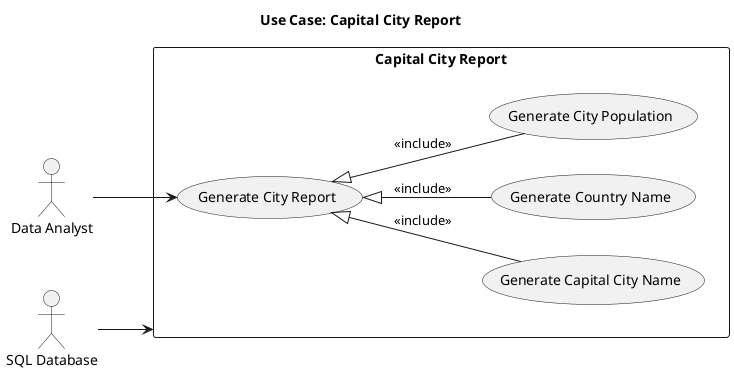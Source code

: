@startuml
'https://plantuml.com/use-case-diagram
left to right direction
title Use Case: Capital City Report

actor "Data Analyst" as Analyst
actor "SQL Database" as DB

rectangle "Capital City Report" {
    usecase "Generate City Report" as CityReport
    usecase "Generate Capital City Name" as CityName
    usecase "Generate Country Name" as CountryName
    usecase "Generate City Population" as CityPopulation

}

Analyst --> CityReport
DB --> "Capital City Report"
CityReport <|--CityName : <<include>>
CityReport <|-- CountryName : <<include>>
CityReport <|-- CityPopulation : <<include>>
}

@enduml
